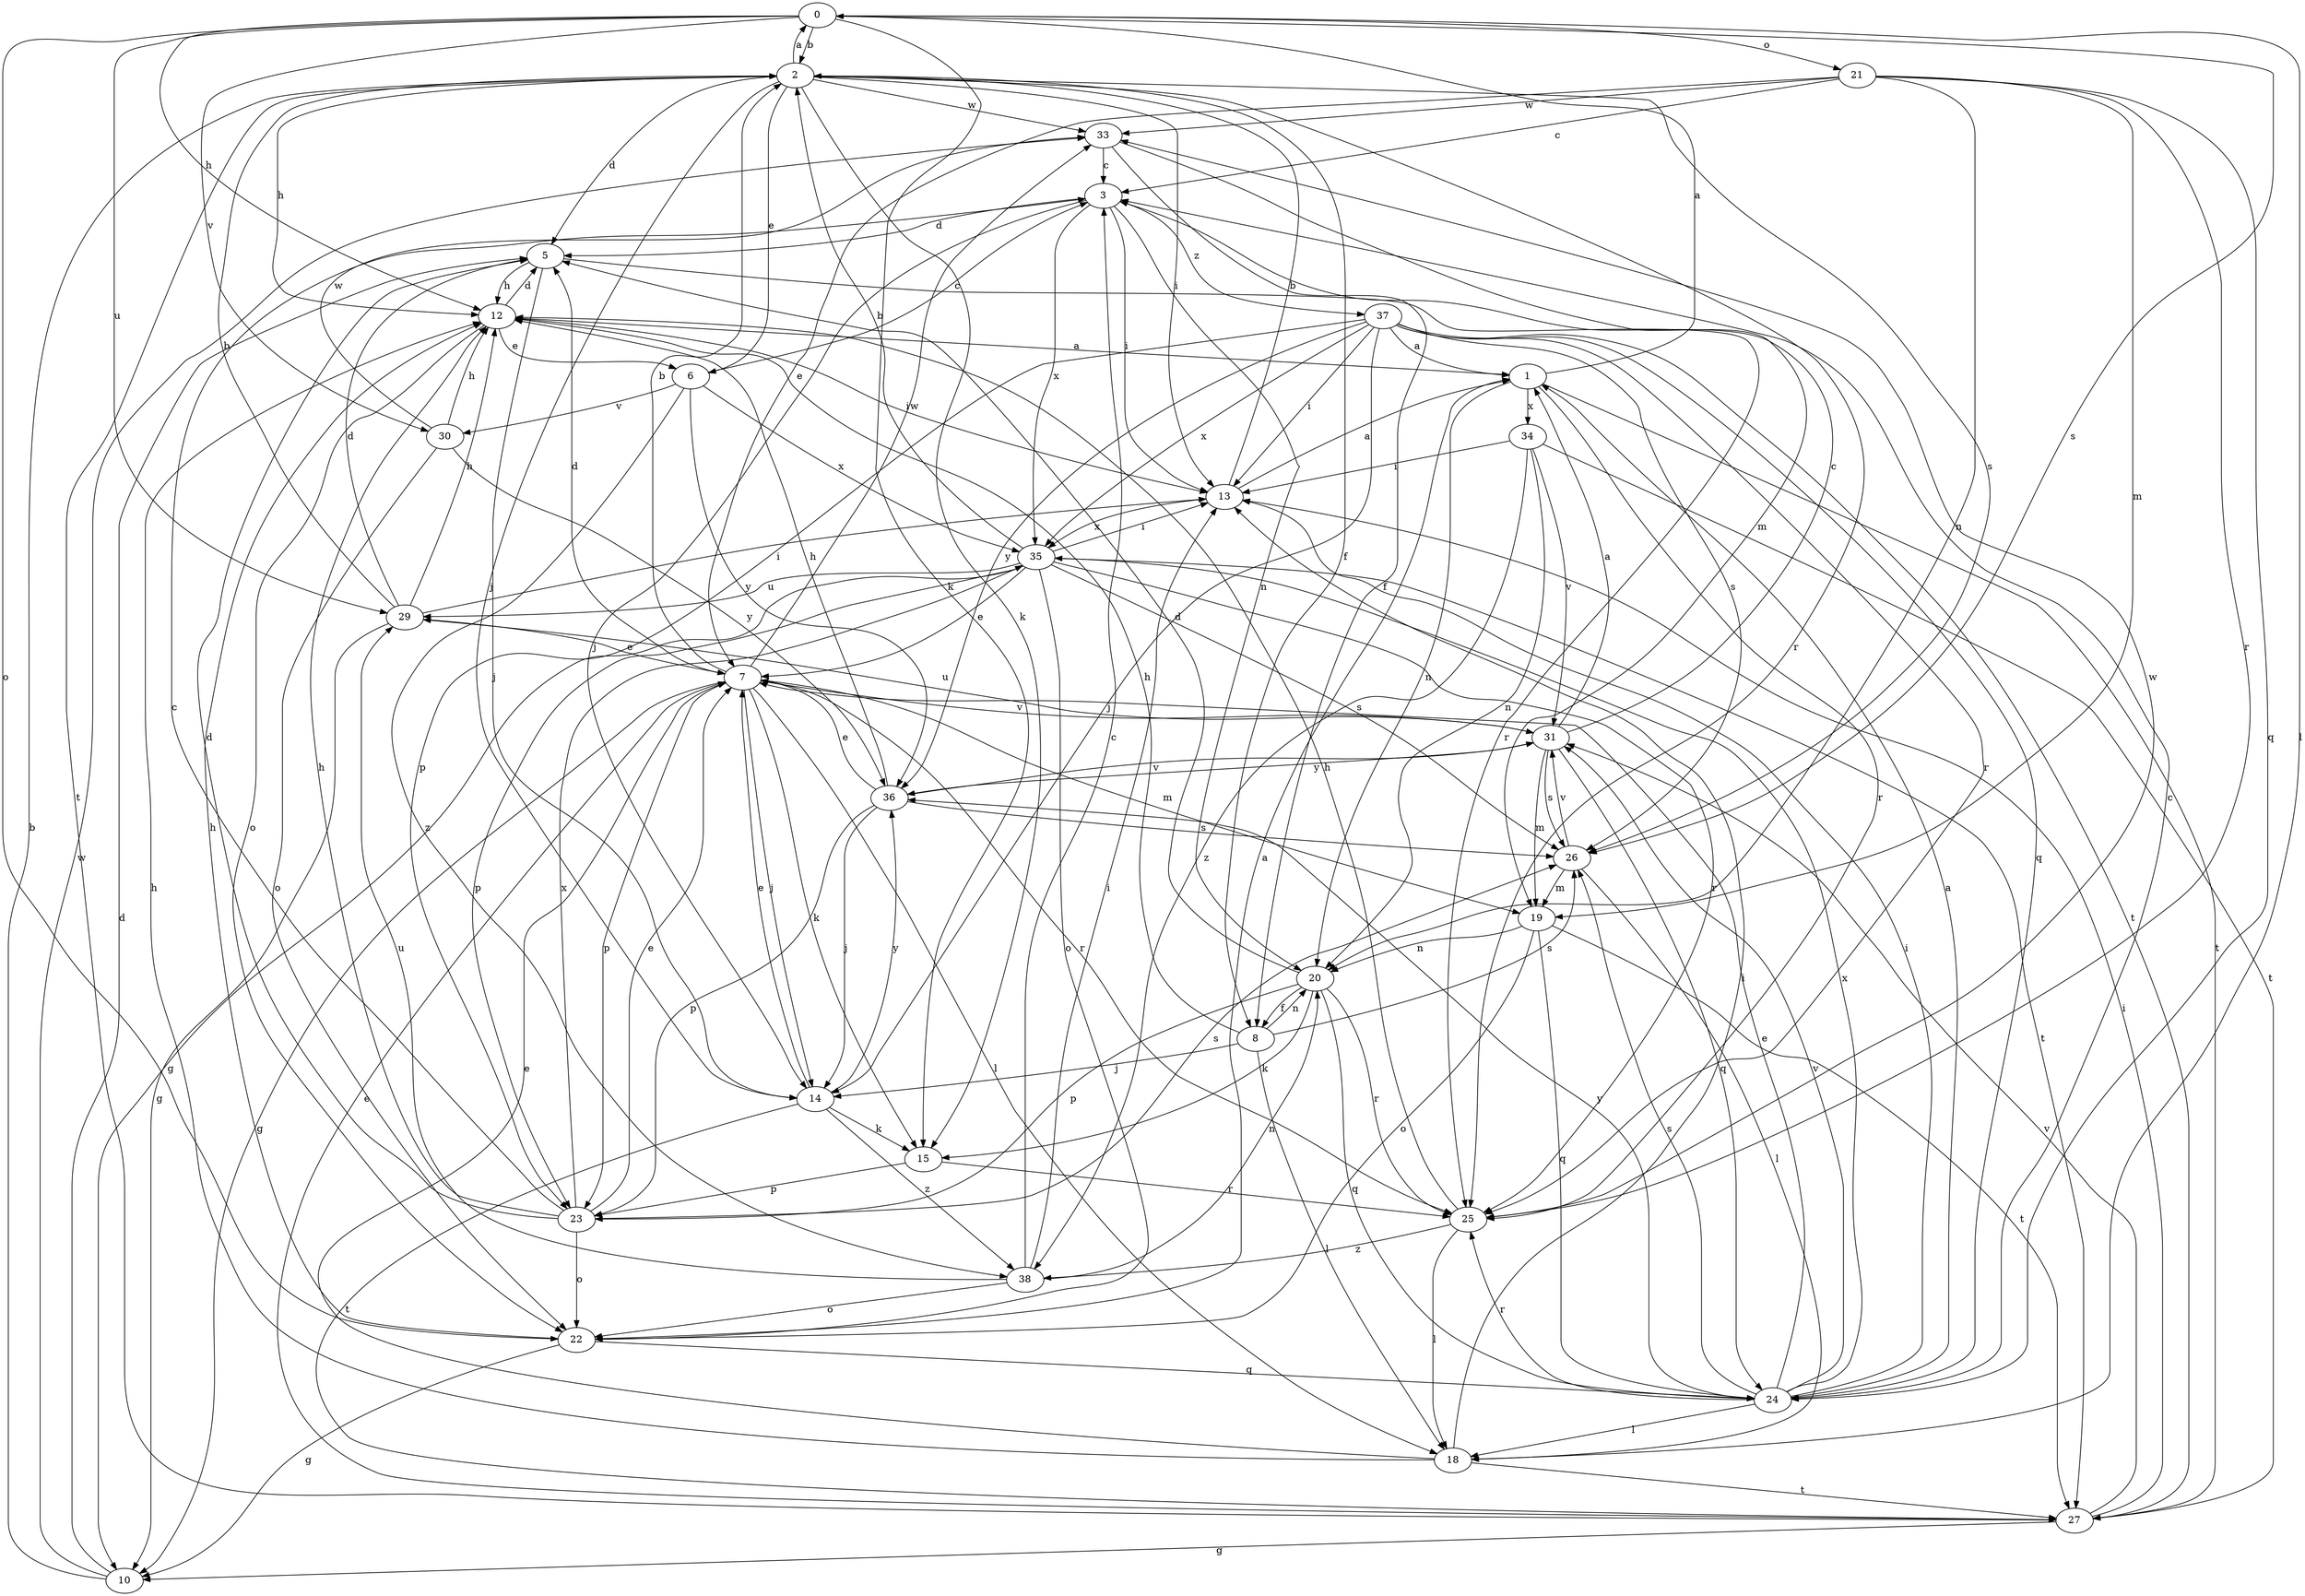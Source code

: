 strict digraph  {
0;
1;
2;
3;
5;
6;
7;
8;
10;
12;
13;
14;
15;
18;
19;
20;
21;
22;
23;
24;
25;
26;
27;
29;
30;
31;
33;
34;
35;
36;
37;
38;
0 -> 2  [label=b];
0 -> 12  [label=h];
0 -> 15  [label=k];
0 -> 18  [label=l];
0 -> 21  [label=o];
0 -> 22  [label=o];
0 -> 26  [label=s];
0 -> 29  [label=u];
0 -> 30  [label=v];
1 -> 0  [label=a];
1 -> 20  [label=n];
1 -> 25  [label=r];
1 -> 27  [label=t];
1 -> 34  [label=x];
2 -> 0  [label=a];
2 -> 5  [label=d];
2 -> 6  [label=e];
2 -> 8  [label=f];
2 -> 12  [label=h];
2 -> 13  [label=i];
2 -> 14  [label=j];
2 -> 15  [label=k];
2 -> 25  [label=r];
2 -> 26  [label=s];
2 -> 27  [label=t];
2 -> 33  [label=w];
3 -> 5  [label=d];
3 -> 13  [label=i];
3 -> 14  [label=j];
3 -> 20  [label=n];
3 -> 35  [label=x];
3 -> 37  [label=z];
5 -> 12  [label=h];
5 -> 14  [label=j];
5 -> 25  [label=r];
6 -> 3  [label=c];
6 -> 30  [label=v];
6 -> 35  [label=x];
6 -> 36  [label=y];
6 -> 38  [label=z];
7 -> 2  [label=b];
7 -> 5  [label=d];
7 -> 10  [label=g];
7 -> 14  [label=j];
7 -> 15  [label=k];
7 -> 18  [label=l];
7 -> 19  [label=m];
7 -> 23  [label=p];
7 -> 25  [label=r];
7 -> 31  [label=v];
7 -> 33  [label=w];
8 -> 12  [label=h];
8 -> 14  [label=j];
8 -> 18  [label=l];
8 -> 20  [label=n];
8 -> 26  [label=s];
10 -> 2  [label=b];
10 -> 5  [label=d];
10 -> 33  [label=w];
12 -> 1  [label=a];
12 -> 5  [label=d];
12 -> 6  [label=e];
12 -> 13  [label=i];
12 -> 22  [label=o];
13 -> 1  [label=a];
13 -> 2  [label=b];
13 -> 35  [label=x];
14 -> 7  [label=e];
14 -> 15  [label=k];
14 -> 27  [label=t];
14 -> 36  [label=y];
14 -> 38  [label=z];
15 -> 23  [label=p];
15 -> 25  [label=r];
18 -> 7  [label=e];
18 -> 12  [label=h];
18 -> 13  [label=i];
18 -> 27  [label=t];
19 -> 20  [label=n];
19 -> 22  [label=o];
19 -> 24  [label=q];
19 -> 27  [label=t];
20 -> 5  [label=d];
20 -> 8  [label=f];
20 -> 15  [label=k];
20 -> 23  [label=p];
20 -> 24  [label=q];
20 -> 25  [label=r];
21 -> 3  [label=c];
21 -> 7  [label=e];
21 -> 19  [label=m];
21 -> 20  [label=n];
21 -> 24  [label=q];
21 -> 25  [label=r];
21 -> 33  [label=w];
22 -> 1  [label=a];
22 -> 10  [label=g];
22 -> 12  [label=h];
22 -> 24  [label=q];
23 -> 3  [label=c];
23 -> 5  [label=d];
23 -> 7  [label=e];
23 -> 12  [label=h];
23 -> 22  [label=o];
23 -> 26  [label=s];
23 -> 35  [label=x];
24 -> 1  [label=a];
24 -> 3  [label=c];
24 -> 7  [label=e];
24 -> 13  [label=i];
24 -> 18  [label=l];
24 -> 25  [label=r];
24 -> 26  [label=s];
24 -> 31  [label=v];
24 -> 35  [label=x];
24 -> 36  [label=y];
25 -> 12  [label=h];
25 -> 18  [label=l];
25 -> 33  [label=w];
25 -> 38  [label=z];
26 -> 18  [label=l];
26 -> 19  [label=m];
26 -> 31  [label=v];
27 -> 7  [label=e];
27 -> 10  [label=g];
27 -> 13  [label=i];
27 -> 31  [label=v];
29 -> 2  [label=b];
29 -> 5  [label=d];
29 -> 7  [label=e];
29 -> 10  [label=g];
29 -> 12  [label=h];
29 -> 13  [label=i];
30 -> 12  [label=h];
30 -> 22  [label=o];
30 -> 33  [label=w];
30 -> 36  [label=y];
31 -> 1  [label=a];
31 -> 3  [label=c];
31 -> 19  [label=m];
31 -> 24  [label=q];
31 -> 26  [label=s];
31 -> 29  [label=u];
31 -> 36  [label=y];
33 -> 3  [label=c];
33 -> 8  [label=f];
33 -> 19  [label=m];
34 -> 13  [label=i];
34 -> 20  [label=n];
34 -> 27  [label=t];
34 -> 31  [label=v];
34 -> 38  [label=z];
35 -> 2  [label=b];
35 -> 7  [label=e];
35 -> 10  [label=g];
35 -> 13  [label=i];
35 -> 22  [label=o];
35 -> 23  [label=p];
35 -> 25  [label=r];
35 -> 26  [label=s];
35 -> 27  [label=t];
35 -> 29  [label=u];
36 -> 7  [label=e];
36 -> 12  [label=h];
36 -> 14  [label=j];
36 -> 23  [label=p];
36 -> 26  [label=s];
36 -> 31  [label=v];
37 -> 1  [label=a];
37 -> 13  [label=i];
37 -> 14  [label=j];
37 -> 23  [label=p];
37 -> 24  [label=q];
37 -> 25  [label=r];
37 -> 26  [label=s];
37 -> 27  [label=t];
37 -> 35  [label=x];
37 -> 36  [label=y];
38 -> 3  [label=c];
38 -> 13  [label=i];
38 -> 20  [label=n];
38 -> 22  [label=o];
38 -> 29  [label=u];
}

